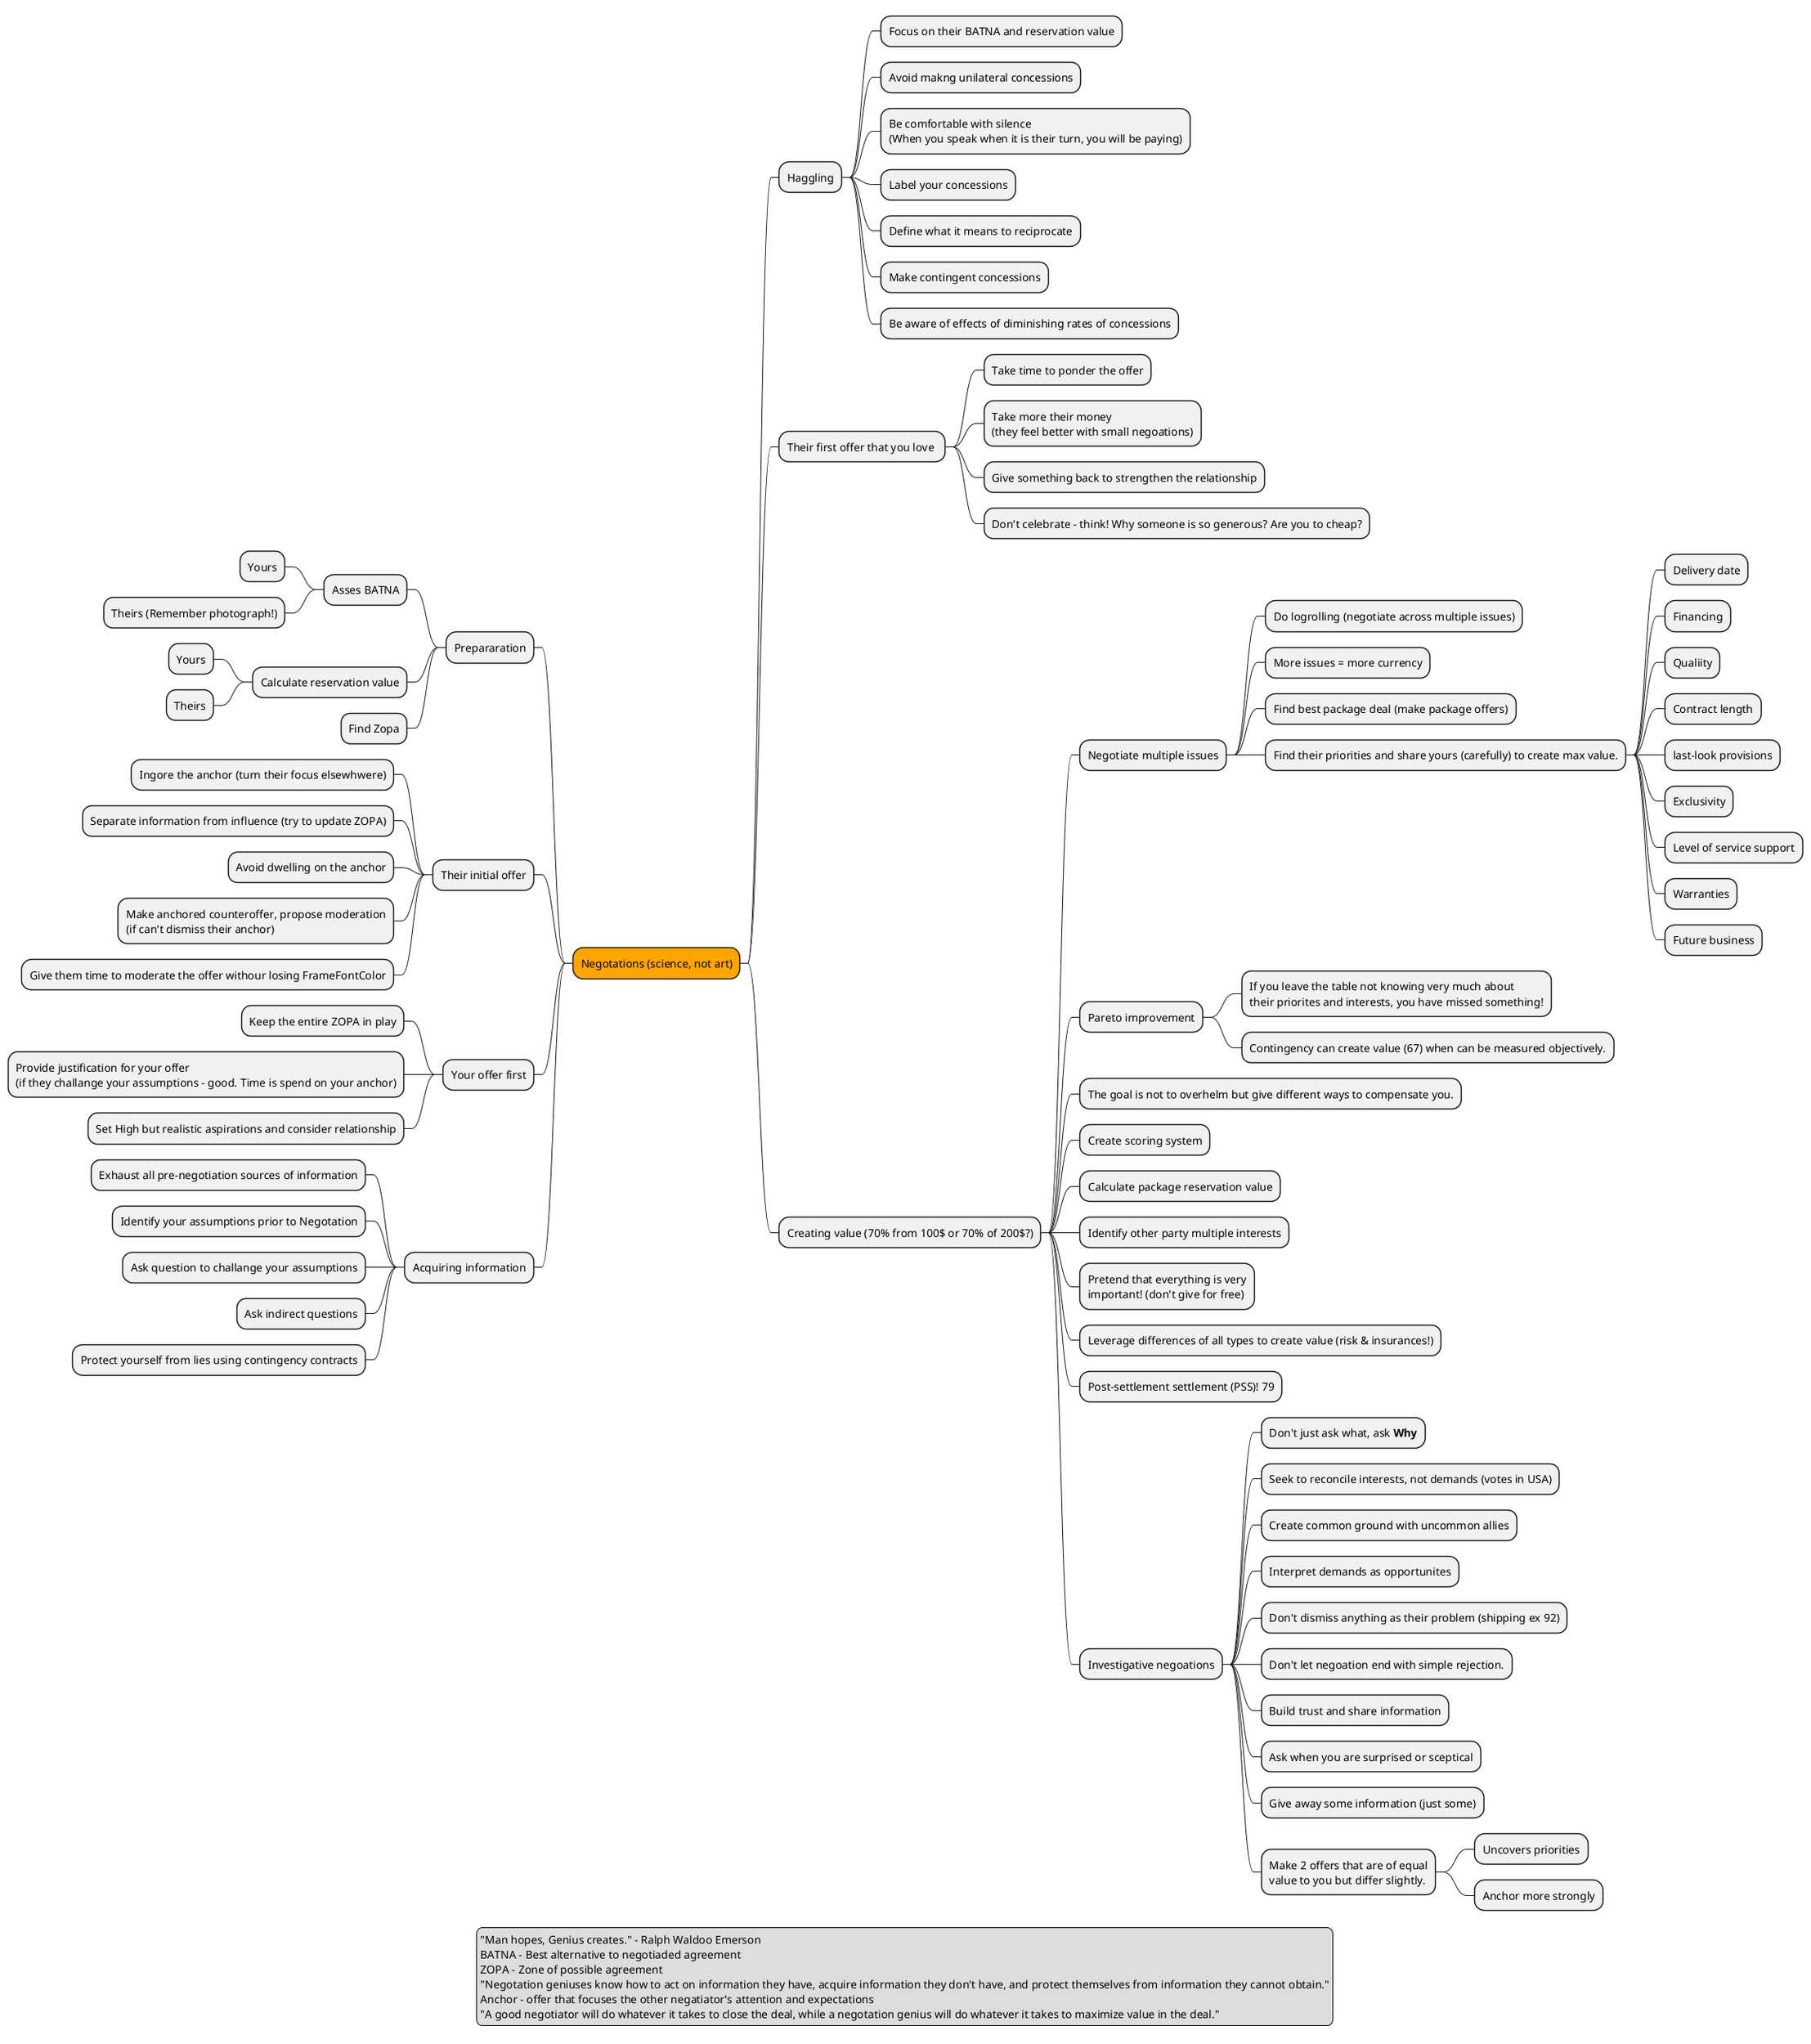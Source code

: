 @startmindmap
*[#Orange] Negotations (science, not art)
left side
** Prepararation
*** Asses BATNA
**** Yours
**** Theirs (Remember photograph!)
*** Calculate reservation value
**** Yours
**** Theirs
*** Find Zopa

** Their initial offer
*** Ingore the anchor (turn their focus elsewhwere)
*** Separate information from influence (try to update ZOPA)
*** Avoid dwelling on the anchor
*** Make anchored counteroffer, propose moderation\n(if can't dismiss their anchor)
*** Give them time to moderate the offer withour losing FrameFontColor

** Your offer first
*** Keep the entire ZOPA in play
*** Provide justification for your offer\n(if they challange your assumptions - good. Time is spend on your anchor)
*** Set High but realistic aspirations and consider relationship

** Acquiring information
*** Exhaust all pre-negotiation sources of information
*** Identify your assumptions prior to Negotation
*** Ask question to challange your assumptions
*** Ask indirect questions
*** Protect yourself from lies using contingency contracts

right side
** Haggling
*** Focus on their BATNA and reservation value
*** Avoid makng unilateral concessions
*** Be comfortable with silence\n(When you speak when it is their turn, you will be paying)
*** Label your concessions
*** Define what it means to reciprocate
*** Make contingent concessions
*** Be aware of effects of diminishing rates of concessions

** Their first offer that you love 
*** Take time to ponder the offer
*** Take more their money\n(they feel better with small negoations)
*** Give something back to strengthen the relationship
*** Don't celebrate - think! Why someone is so generous? Are you to cheap?

** Creating value (70% from 100$ or 70% of 200$?)
*** Negotiate multiple issues
**** Do logrolling (negotiate across multiple issues)
**** More issues = more currency
**** Find best package deal (make package offers)
**** Find their priorities and share yours (carefully) to create max value.
***** Delivery date
***** Financing
***** Qualiity
***** Contract length
***** last-look provisions
***** Exclusivity
***** Level of service support
***** Warranties
***** Future business
*** Pareto improvement
**** If you leave the table not knowing very much about\ntheir priorites and interests, you have missed something!
**** Contingency can create value (67) when can be measured objectively.
*** The goal is not to overhelm but give different ways to compensate you.
*** Create scoring system
*** Calculate package reservation value
*** Identify other party multiple interests
*** Pretend that everything is very\nimportant! (don't give for free)
*** Leverage differences of all types to create value (risk & insurances!)
*** Post-settlement settlement (PSS)! 79
*** Investigative negoations
**** Don't just ask what, ask **Why**
**** Seek to reconcile interests, not demands (votes in USA)
**** Create common ground with uncommon allies
**** Interpret demands as opportunites
**** Don't dismiss anything as their problem (shipping ex 92)
**** Don't let negoation end with simple rejection.
**** Build trust and share information
**** Ask when you are surprised or sceptical
**** Give away some information (just some)
**** Make 2 offers that are of equal\nvalue to you but differ slightly.
***** Uncovers priorities
***** Anchor more strongly


legend
"Man hopes, Genius creates." - Ralph Waldoo Emerson
BATNA - Best alternative to negotiaded agreement
ZOPA - Zone of possible agreement
"Negotation geniuses know how to act on information they have, acquire information they don't have, and protect themselves from information they cannot obtain."
Anchor - offer that focuses the other negatiator's attention and expectations
"A good negotiator will do whatever it takes to close the deal, while a negotation genius will do whatever it takes to maximize value in the deal."
endlegend
@endmindmap

